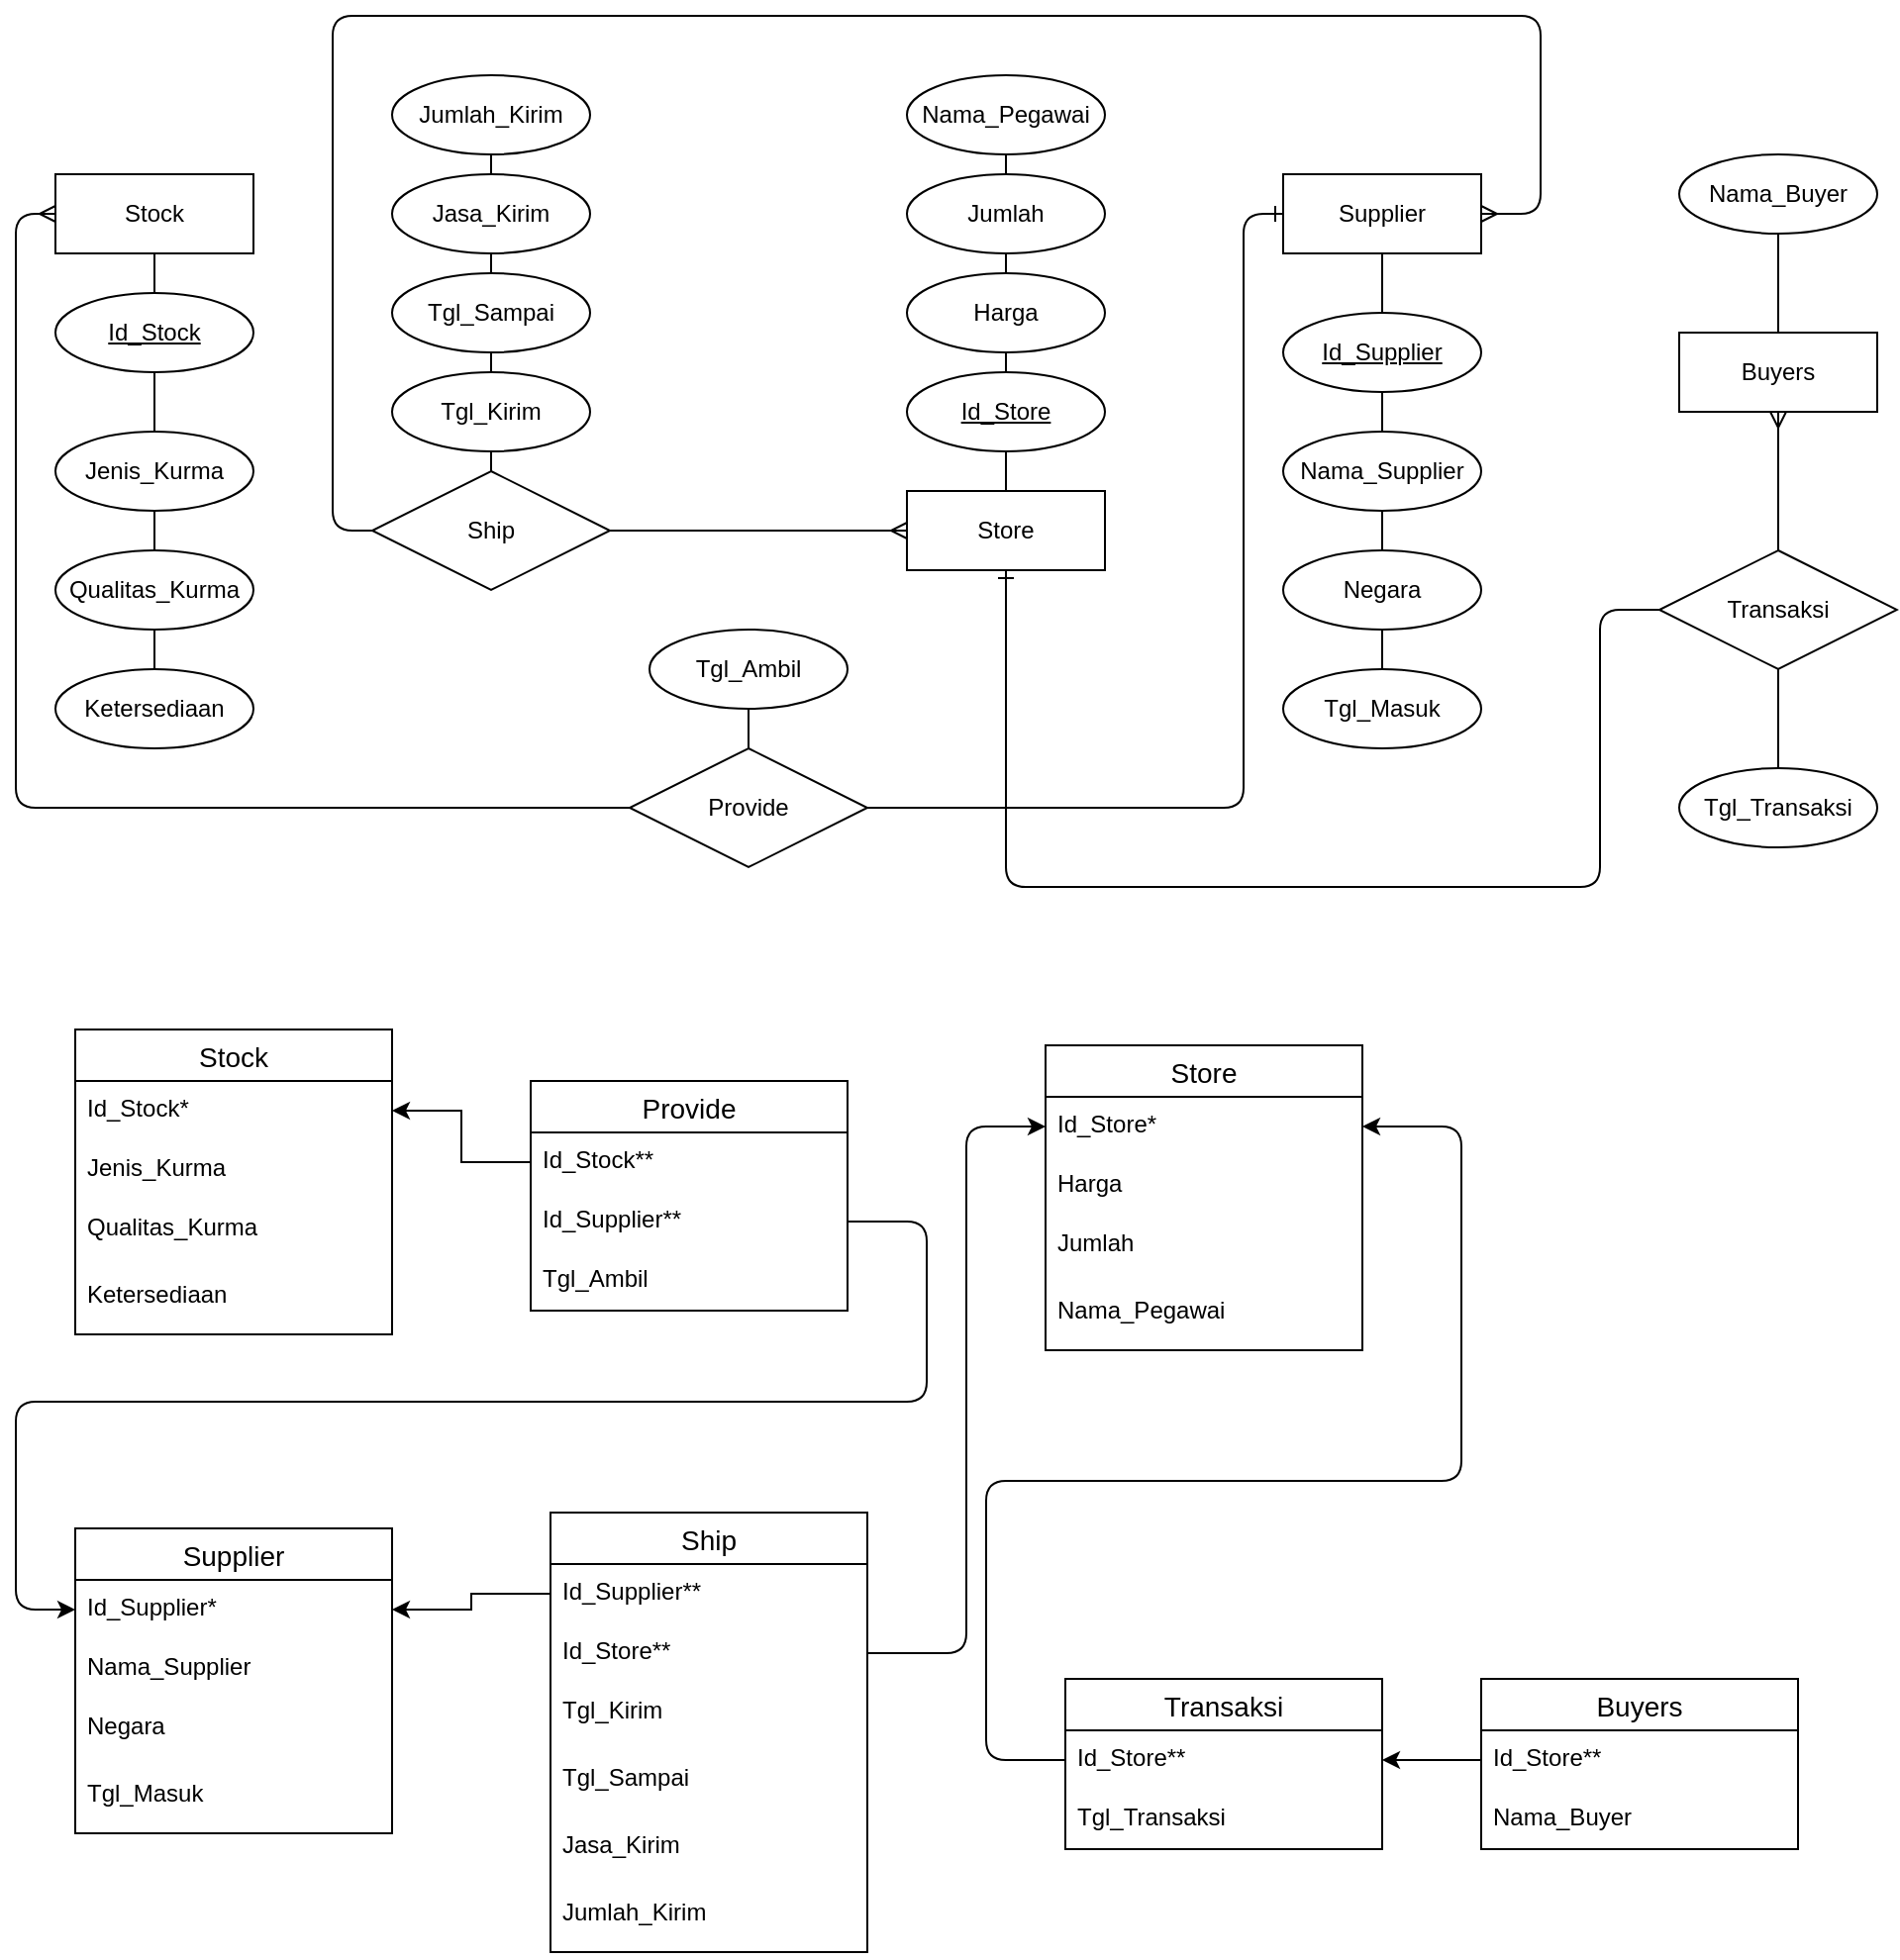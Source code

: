 <mxfile version="14.6.9" type="device"><diagram id="KUfPyJ750ZyNFwixVjuL" name="Page-1"><mxGraphModel dx="2805" dy="1440" grid="1" gridSize="10" guides="1" tooltips="1" connect="1" arrows="1" fold="1" page="1" pageScale="1" pageWidth="850" pageHeight="1100" math="0" shadow="0"><root><mxCell id="0"/><mxCell id="1" parent="0"/><mxCell id="P723FpoUituXrHKXoF49-1" value="Supplier" style="whiteSpace=wrap;html=1;align=center;" parent="1" vertex="1"><mxGeometry x="-170" y="141" width="100" height="40" as="geometry"/></mxCell><mxCell id="P723FpoUituXrHKXoF49-2" value="Stock" style="whiteSpace=wrap;html=1;align=center;" parent="1" vertex="1"><mxGeometry x="-790" y="141" width="100" height="40" as="geometry"/></mxCell><mxCell id="P723FpoUituXrHKXoF49-3" value="Store" style="whiteSpace=wrap;html=1;align=center;" parent="1" vertex="1"><mxGeometry x="-360" y="301" width="100" height="40" as="geometry"/></mxCell><mxCell id="P723FpoUituXrHKXoF49-4" value="Id_Supplier" style="ellipse;whiteSpace=wrap;html=1;align=center;fontStyle=4;" parent="1" vertex="1"><mxGeometry x="-170" y="211" width="100" height="40" as="geometry"/></mxCell><mxCell id="P723FpoUituXrHKXoF49-5" value="Id_Store" style="ellipse;whiteSpace=wrap;html=1;align=center;fontStyle=4;" parent="1" vertex="1"><mxGeometry x="-360" y="241" width="100" height="40" as="geometry"/></mxCell><mxCell id="P723FpoUituXrHKXoF49-6" value="Id_Stock" style="ellipse;whiteSpace=wrap;html=1;align=center;fontStyle=4;" parent="1" vertex="1"><mxGeometry x="-790" y="201" width="100" height="40" as="geometry"/></mxCell><mxCell id="P723FpoUituXrHKXoF49-7" value="Ship" style="shape=rhombus;perimeter=rhombusPerimeter;whiteSpace=wrap;html=1;align=center;" parent="1" vertex="1"><mxGeometry x="-630" y="291" width="120" height="60" as="geometry"/></mxCell><mxCell id="P723FpoUituXrHKXoF49-8" value="Nama_Supplier" style="ellipse;whiteSpace=wrap;html=1;align=center;" parent="1" vertex="1"><mxGeometry x="-170" y="271" width="100" height="40" as="geometry"/></mxCell><mxCell id="P723FpoUituXrHKXoF49-9" value="Negara" style="ellipse;whiteSpace=wrap;html=1;align=center;" parent="1" vertex="1"><mxGeometry x="-170" y="331" width="100" height="40" as="geometry"/></mxCell><mxCell id="P723FpoUituXrHKXoF49-10" value="Tgl_Masuk" style="ellipse;whiteSpace=wrap;html=1;align=center;" parent="1" vertex="1"><mxGeometry x="-170" y="391" width="100" height="40" as="geometry"/></mxCell><mxCell id="P723FpoUituXrHKXoF49-11" value="Jenis_Kurma" style="ellipse;whiteSpace=wrap;html=1;align=center;" parent="1" vertex="1"><mxGeometry x="-790" y="271" width="100" height="40" as="geometry"/></mxCell><mxCell id="P723FpoUituXrHKXoF49-12" value="Tgl_Kirim" style="ellipse;whiteSpace=wrap;html=1;align=center;" parent="1" vertex="1"><mxGeometry x="-620" y="241" width="100" height="40" as="geometry"/></mxCell><mxCell id="P723FpoUituXrHKXoF49-15" value="Tgl_Sampai" style="ellipse;whiteSpace=wrap;html=1;align=center;" parent="1" vertex="1"><mxGeometry x="-620" y="191" width="100" height="40" as="geometry"/></mxCell><mxCell id="P723FpoUituXrHKXoF49-16" value="Jasa_Kirim" style="ellipse;whiteSpace=wrap;html=1;align=center;" parent="1" vertex="1"><mxGeometry x="-620" y="141" width="100" height="40" as="geometry"/></mxCell><mxCell id="P723FpoUituXrHKXoF49-17" value="Jumlah_Kirim" style="ellipse;whiteSpace=wrap;html=1;align=center;" parent="1" vertex="1"><mxGeometry x="-620" y="91" width="100" height="40" as="geometry"/></mxCell><mxCell id="P723FpoUituXrHKXoF49-18" value="Qualitas_Kurma" style="ellipse;whiteSpace=wrap;html=1;align=center;" parent="1" vertex="1"><mxGeometry x="-790" y="331" width="100" height="40" as="geometry"/></mxCell><mxCell id="P723FpoUituXrHKXoF49-19" value="Ketersediaan" style="ellipse;whiteSpace=wrap;html=1;align=center;" parent="1" vertex="1"><mxGeometry x="-790" y="391" width="100" height="40" as="geometry"/></mxCell><mxCell id="P723FpoUituXrHKXoF49-21" value="Harga" style="ellipse;whiteSpace=wrap;html=1;align=center;" parent="1" vertex="1"><mxGeometry x="-360" y="191" width="100" height="40" as="geometry"/></mxCell><mxCell id="P723FpoUituXrHKXoF49-22" value="Jumlah" style="ellipse;whiteSpace=wrap;html=1;align=center;" parent="1" vertex="1"><mxGeometry x="-360" y="141" width="100" height="40" as="geometry"/></mxCell><mxCell id="P723FpoUituXrHKXoF49-25" value="Nama_Pegawai" style="ellipse;whiteSpace=wrap;html=1;align=center;" parent="1" vertex="1"><mxGeometry x="-360" y="91" width="100" height="40" as="geometry"/></mxCell><mxCell id="P723FpoUituXrHKXoF49-26" value="Buyers" style="whiteSpace=wrap;html=1;align=center;" parent="1" vertex="1"><mxGeometry x="30" y="221" width="100" height="40" as="geometry"/></mxCell><mxCell id="P723FpoUituXrHKXoF49-29" value="" style="endArrow=none;html=1;rounded=0;exitX=0.5;exitY=0;exitDx=0;exitDy=0;entryX=0.5;entryY=1;entryDx=0;entryDy=0;" parent="1" source="P723FpoUituXrHKXoF49-4" target="P723FpoUituXrHKXoF49-1" edge="1"><mxGeometry relative="1" as="geometry"><mxPoint x="110" y="261" as="sourcePoint"/><mxPoint x="270" y="261" as="targetPoint"/></mxGeometry></mxCell><mxCell id="P723FpoUituXrHKXoF49-31" value="" style="endArrow=none;html=1;rounded=0;exitX=0.5;exitY=1;exitDx=0;exitDy=0;entryX=0.5;entryY=0;entryDx=0;entryDy=0;" parent="1" source="P723FpoUituXrHKXoF49-4" target="P723FpoUituXrHKXoF49-8" edge="1"><mxGeometry relative="1" as="geometry"><mxPoint x="110" y="261" as="sourcePoint"/><mxPoint x="270" y="261" as="targetPoint"/></mxGeometry></mxCell><mxCell id="P723FpoUituXrHKXoF49-32" value="" style="endArrow=none;html=1;rounded=0;exitX=0.5;exitY=1;exitDx=0;exitDy=0;entryX=0.5;entryY=0;entryDx=0;entryDy=0;" parent="1" source="P723FpoUituXrHKXoF49-8" target="P723FpoUituXrHKXoF49-9" edge="1"><mxGeometry relative="1" as="geometry"><mxPoint x="-110" y="261" as="sourcePoint"/><mxPoint x="-110" y="281" as="targetPoint"/></mxGeometry></mxCell><mxCell id="P723FpoUituXrHKXoF49-33" value="" style="endArrow=none;html=1;rounded=0;exitX=0.5;exitY=1;exitDx=0;exitDy=0;entryX=0.5;entryY=0;entryDx=0;entryDy=0;" parent="1" source="P723FpoUituXrHKXoF49-9" target="P723FpoUituXrHKXoF49-10" edge="1"><mxGeometry relative="1" as="geometry"><mxPoint x="110" y="331" as="sourcePoint"/><mxPoint x="270" y="331" as="targetPoint"/></mxGeometry></mxCell><mxCell id="P723FpoUituXrHKXoF49-34" value="" style="endArrow=none;html=1;rounded=0;exitX=0.5;exitY=0;exitDx=0;exitDy=0;entryX=0.5;entryY=1;entryDx=0;entryDy=0;" parent="1" source="P723FpoUituXrHKXoF49-7" target="P723FpoUituXrHKXoF49-12" edge="1"><mxGeometry relative="1" as="geometry"><mxPoint x="370" y="201" as="sourcePoint"/><mxPoint x="530" y="201" as="targetPoint"/></mxGeometry></mxCell><mxCell id="P723FpoUituXrHKXoF49-35" value="" style="endArrow=none;html=1;rounded=0;entryX=0.5;entryY=0;entryDx=0;entryDy=0;exitX=0.5;exitY=1;exitDx=0;exitDy=0;" parent="1" target="P723FpoUituXrHKXoF49-15" edge="1" source="P723FpoUituXrHKXoF49-16"><mxGeometry relative="1" as="geometry"><mxPoint x="220" y="251" as="sourcePoint"/><mxPoint x="230.0" y="221" as="targetPoint"/></mxGeometry></mxCell><mxCell id="P723FpoUituXrHKXoF49-36" value="" style="endArrow=none;html=1;rounded=0;exitX=0.5;exitY=1;exitDx=0;exitDy=0;entryX=0.5;entryY=0;entryDx=0;entryDy=0;" parent="1" source="P723FpoUituXrHKXoF49-15" target="P723FpoUituXrHKXoF49-12" edge="1"><mxGeometry relative="1" as="geometry"><mxPoint x="240.0" y="211" as="sourcePoint"/><mxPoint x="240.0" y="231" as="targetPoint"/></mxGeometry></mxCell><mxCell id="P723FpoUituXrHKXoF49-37" value="" style="endArrow=none;html=1;rounded=0;exitX=0.5;exitY=1;exitDx=0;exitDy=0;entryX=0.5;entryY=0;entryDx=0;entryDy=0;" parent="1" source="P723FpoUituXrHKXoF49-2" target="P723FpoUituXrHKXoF49-6" edge="1"><mxGeometry relative="1" as="geometry"><mxPoint x="-690" y="201" as="sourcePoint"/><mxPoint x="-530" y="201" as="targetPoint"/></mxGeometry></mxCell><mxCell id="P723FpoUituXrHKXoF49-38" value="" style="endArrow=none;html=1;rounded=0;exitX=0.5;exitY=1;exitDx=0;exitDy=0;entryX=0.5;entryY=0;entryDx=0;entryDy=0;" parent="1" source="P723FpoUituXrHKXoF49-6" target="P723FpoUituXrHKXoF49-11" edge="1"><mxGeometry relative="1" as="geometry"><mxPoint x="-730" y="191" as="sourcePoint"/><mxPoint x="-730" y="211" as="targetPoint"/></mxGeometry></mxCell><mxCell id="P723FpoUituXrHKXoF49-39" value="" style="endArrow=none;html=1;rounded=0;exitX=0.5;exitY=1;exitDx=0;exitDy=0;entryX=0.5;entryY=0;entryDx=0;entryDy=0;" parent="1" source="P723FpoUituXrHKXoF49-11" target="P723FpoUituXrHKXoF49-18" edge="1"><mxGeometry relative="1" as="geometry"><mxPoint x="-730" y="251" as="sourcePoint"/><mxPoint x="-730" y="281" as="targetPoint"/></mxGeometry></mxCell><mxCell id="P723FpoUituXrHKXoF49-40" value="" style="endArrow=none;html=1;rounded=0;entryX=0.5;entryY=0;entryDx=0;entryDy=0;" parent="1" target="P723FpoUituXrHKXoF49-19" edge="1"><mxGeometry relative="1" as="geometry"><mxPoint x="-740" y="371" as="sourcePoint"/><mxPoint x="-720" y="291" as="targetPoint"/></mxGeometry></mxCell><mxCell id="P723FpoUituXrHKXoF49-41" value="" style="endArrow=none;html=1;rounded=0;exitX=0.5;exitY=0;exitDx=0;exitDy=0;entryX=0.5;entryY=1;entryDx=0;entryDy=0;" parent="1" source="P723FpoUituXrHKXoF49-3" target="P723FpoUituXrHKXoF49-5" edge="1"><mxGeometry relative="1" as="geometry"><mxPoint x="710" y="261" as="sourcePoint"/><mxPoint x="-290" y="251" as="targetPoint"/></mxGeometry></mxCell><mxCell id="P723FpoUituXrHKXoF49-42" value="" style="endArrow=none;html=1;rounded=0;entryX=0.5;entryY=1;entryDx=0;entryDy=0;exitX=0.5;exitY=0;exitDx=0;exitDy=0;" parent="1" target="P723FpoUituXrHKXoF49-21" edge="1" source="P723FpoUituXrHKXoF49-5"><mxGeometry relative="1" as="geometry"><mxPoint x="640" y="251" as="sourcePoint"/><mxPoint x="650" y="221" as="targetPoint"/></mxGeometry></mxCell><mxCell id="P723FpoUituXrHKXoF49-43" value="" style="endArrow=none;html=1;rounded=0;entryX=0.5;entryY=1;entryDx=0;entryDy=0;exitX=0.5;exitY=0;exitDx=0;exitDy=0;" parent="1" source="P723FpoUituXrHKXoF49-21" target="P723FpoUituXrHKXoF49-22" edge="1"><mxGeometry relative="1" as="geometry"><mxPoint x="-310" y="101" as="sourcePoint"/><mxPoint x="660" y="231" as="targetPoint"/></mxGeometry></mxCell><mxCell id="P723FpoUituXrHKXoF49-45" value="" style="endArrow=none;html=1;rounded=0;entryX=0.5;entryY=1;entryDx=0;entryDy=0;exitX=0.5;exitY=0;exitDx=0;exitDy=0;" parent="1" source="P723FpoUituXrHKXoF49-22" target="P723FpoUituXrHKXoF49-25" edge="1"><mxGeometry relative="1" as="geometry"><mxPoint x="550" y="221" as="sourcePoint"/><mxPoint x="550" y="251" as="targetPoint"/></mxGeometry></mxCell><mxCell id="P723FpoUituXrHKXoF49-46" value="" style="endArrow=none;html=1;rounded=0;exitX=0.5;exitY=1;exitDx=0;exitDy=0;entryX=0.5;entryY=0;entryDx=0;entryDy=0;" parent="1" source="P723FpoUituXrHKXoF49-47" target="P723FpoUituXrHKXoF49-26" edge="1"><mxGeometry relative="1" as="geometry"><mxPoint x="1120.0" y="201.0" as="sourcePoint"/><mxPoint x="200" y="151" as="targetPoint"/></mxGeometry></mxCell><mxCell id="P723FpoUituXrHKXoF49-47" value="Nama_Buyer" style="ellipse;whiteSpace=wrap;html=1;align=center;" parent="1" vertex="1"><mxGeometry x="30" y="131" width="100" height="40" as="geometry"/></mxCell><mxCell id="P723FpoUituXrHKXoF49-51" value="" style="endArrow=none;html=1;rounded=0;entryX=0.5;entryY=0;entryDx=0;entryDy=0;exitX=0.5;exitY=1;exitDx=0;exitDy=0;" parent="1" source="P723FpoUituXrHKXoF49-17" target="P723FpoUituXrHKXoF49-16" edge="1"><mxGeometry relative="1" as="geometry"><mxPoint x="-410" y="41" as="sourcePoint"/><mxPoint x="360" y="301" as="targetPoint"/></mxGeometry></mxCell><mxCell id="P723FpoUituXrHKXoF49-52" value="Provide" style="shape=rhombus;perimeter=rhombusPerimeter;whiteSpace=wrap;html=1;align=center;" parent="1" vertex="1"><mxGeometry x="-500" y="431" width="120" height="60" as="geometry"/></mxCell><mxCell id="P723FpoUituXrHKXoF49-53" value="Tgl_Ambil" style="ellipse;whiteSpace=wrap;html=1;align=center;" parent="1" vertex="1"><mxGeometry x="-490" y="371" width="100" height="40" as="geometry"/></mxCell><mxCell id="P723FpoUituXrHKXoF49-54" value="" style="endArrow=none;html=1;rounded=0;exitX=0.5;exitY=0;exitDx=0;exitDy=0;entryX=0.5;entryY=1;entryDx=0;entryDy=0;" parent="1" source="P723FpoUituXrHKXoF49-52" target="P723FpoUituXrHKXoF49-53" edge="1"><mxGeometry relative="1" as="geometry"><mxPoint x="-260" y="251" as="sourcePoint"/><mxPoint x="-100" y="251" as="targetPoint"/></mxGeometry></mxCell><mxCell id="P723FpoUituXrHKXoF49-55" value="" style="fontSize=12;html=1;endArrow=ERone;endFill=1;entryX=0;entryY=0.5;entryDx=0;entryDy=0;exitX=1;exitY=0.5;exitDx=0;exitDy=0;" parent="1" source="P723FpoUituXrHKXoF49-52" target="P723FpoUituXrHKXoF49-1" edge="1"><mxGeometry width="100" height="100" relative="1" as="geometry"><mxPoint x="-230" y="301" as="sourcePoint"/><mxPoint x="-130" y="201" as="targetPoint"/><Array as="points"><mxPoint x="-190" y="461"/><mxPoint x="-190" y="311"/><mxPoint x="-190" y="161"/></Array></mxGeometry></mxCell><mxCell id="P723FpoUituXrHKXoF49-57" value="" style="fontSize=12;html=1;endArrow=ERmany;entryX=0;entryY=0.5;entryDx=0;entryDy=0;exitX=1;exitY=0.5;exitDx=0;exitDy=0;" parent="1" source="P723FpoUituXrHKXoF49-7" target="P723FpoUituXrHKXoF49-3" edge="1"><mxGeometry width="100" height="100" relative="1" as="geometry"><mxPoint x="180" y="331" as="sourcePoint"/><mxPoint x="280" y="231" as="targetPoint"/></mxGeometry></mxCell><mxCell id="P723FpoUituXrHKXoF49-58" value="" style="fontSize=12;html=1;endArrow=ERmany;entryX=1;entryY=0.5;entryDx=0;entryDy=0;exitX=0;exitY=0.5;exitDx=0;exitDy=0;" parent="1" source="P723FpoUituXrHKXoF49-7" target="P723FpoUituXrHKXoF49-1" edge="1"><mxGeometry width="100" height="100" relative="1" as="geometry"><mxPoint x="180" y="331" as="sourcePoint"/><mxPoint x="280" y="231" as="targetPoint"/><Array as="points"><mxPoint x="-650" y="321"/><mxPoint x="-650" y="61"/><mxPoint x="-40" y="61"/><mxPoint x="-40" y="161"/></Array></mxGeometry></mxCell><mxCell id="P723FpoUituXrHKXoF49-60" style="edgeStyle=none;rounded=0;orthogonalLoop=1;jettySize=auto;html=1;entryX=0;entryY=0.5;entryDx=0;entryDy=0;" parent="1" source="P723FpoUituXrHKXoF49-52" target="P723FpoUituXrHKXoF49-52" edge="1"><mxGeometry relative="1" as="geometry"/></mxCell><mxCell id="P723FpoUituXrHKXoF49-61" value="" style="fontSize=12;html=1;endArrow=ERmany;exitX=0;exitY=0.5;exitDx=0;exitDy=0;entryX=0;entryY=0.5;entryDx=0;entryDy=0;" parent="1" source="P723FpoUituXrHKXoF49-52" target="P723FpoUituXrHKXoF49-2" edge="1"><mxGeometry width="100" height="100" relative="1" as="geometry"><mxPoint x="-390" y="291" as="sourcePoint"/><mxPoint x="-610" y="161" as="targetPoint"/><Array as="points"><mxPoint x="-620" y="461"/><mxPoint x="-810" y="461"/><mxPoint x="-810" y="161"/></Array></mxGeometry></mxCell><mxCell id="P723FpoUituXrHKXoF49-65" value="Transaksi" style="shape=rhombus;perimeter=rhombusPerimeter;whiteSpace=wrap;html=1;align=center;" parent="1" vertex="1"><mxGeometry x="20" y="331" width="120" height="60" as="geometry"/></mxCell><mxCell id="P723FpoUituXrHKXoF49-66" value="Tgl_Transaksi" style="ellipse;whiteSpace=wrap;html=1;align=center;" parent="1" vertex="1"><mxGeometry x="30" y="441" width="100" height="40" as="geometry"/></mxCell><mxCell id="P723FpoUituXrHKXoF49-67" value="" style="endArrow=none;html=1;rounded=0;entryX=0.5;entryY=0;entryDx=0;entryDy=0;exitX=0.5;exitY=1;exitDx=0;exitDy=0;" parent="1" source="P723FpoUituXrHKXoF49-65" target="P723FpoUituXrHKXoF49-66" edge="1"><mxGeometry relative="1" as="geometry"><mxPoint x="680" y="221" as="sourcePoint"/><mxPoint x="840" y="221" as="targetPoint"/><Array as="points"/></mxGeometry></mxCell><mxCell id="P723FpoUituXrHKXoF49-68" value="" style="fontSize=12;html=1;endArrow=ERmany;entryX=0.5;entryY=1;entryDx=0;entryDy=0;exitX=0.5;exitY=0;exitDx=0;exitDy=0;" parent="1" source="P723FpoUituXrHKXoF49-65" target="P723FpoUituXrHKXoF49-26" edge="1"><mxGeometry width="100" height="100" relative="1" as="geometry"><mxPoint x="760" y="271" as="sourcePoint"/><mxPoint x="860" y="171" as="targetPoint"/><Array as="points"><mxPoint x="80" y="271"/></Array></mxGeometry></mxCell><mxCell id="P723FpoUituXrHKXoF49-69" value="" style="fontSize=12;html=1;endArrow=ERone;endFill=1;entryX=0.5;entryY=1;entryDx=0;entryDy=0;exitX=0;exitY=0.5;exitDx=0;exitDy=0;" parent="1" source="P723FpoUituXrHKXoF49-65" target="P723FpoUituXrHKXoF49-3" edge="1"><mxGeometry width="100" height="100" relative="1" as="geometry"><mxPoint x="760" y="271" as="sourcePoint"/><mxPoint x="-310" y="391" as="targetPoint"/><Array as="points"><mxPoint x="-10" y="361"/><mxPoint x="-10" y="501"/><mxPoint x="-310" y="501"/></Array></mxGeometry></mxCell><mxCell id="P723FpoUituXrHKXoF49-72" value="Stock" style="swimlane;fontStyle=0;childLayout=stackLayout;horizontal=1;startSize=26;horizontalStack=0;resizeParent=1;resizeParentMax=0;resizeLast=0;collapsible=1;marginBottom=0;align=center;fontSize=14;" parent="1" vertex="1"><mxGeometry x="-780" y="573" width="160" height="154" as="geometry"/></mxCell><mxCell id="P723FpoUituXrHKXoF49-73" value="Id_Stock*" style="text;strokeColor=none;fillColor=none;spacingLeft=4;spacingRight=4;overflow=hidden;rotatable=0;points=[[0,0.5],[1,0.5]];portConstraint=eastwest;fontSize=12;" parent="P723FpoUituXrHKXoF49-72" vertex="1"><mxGeometry y="26" width="160" height="30" as="geometry"/></mxCell><mxCell id="P723FpoUituXrHKXoF49-74" value="Jenis_Kurma" style="text;strokeColor=none;fillColor=none;spacingLeft=4;spacingRight=4;overflow=hidden;rotatable=0;points=[[0,0.5],[1,0.5]];portConstraint=eastwest;fontSize=12;" parent="P723FpoUituXrHKXoF49-72" vertex="1"><mxGeometry y="56" width="160" height="30" as="geometry"/></mxCell><mxCell id="P723FpoUituXrHKXoF49-75" value="Qualitas_Kurma" style="text;strokeColor=none;fillColor=none;spacingLeft=4;spacingRight=4;overflow=hidden;rotatable=0;points=[[0,0.5],[1,0.5]];portConstraint=eastwest;fontSize=12;" parent="P723FpoUituXrHKXoF49-72" vertex="1"><mxGeometry y="86" width="160" height="34" as="geometry"/></mxCell><mxCell id="htAHWbxKvbB6LCMkBZrW-8" value="Ketersediaan" style="text;strokeColor=none;fillColor=none;spacingLeft=4;spacingRight=4;overflow=hidden;rotatable=0;points=[[0,0.5],[1,0.5]];portConstraint=eastwest;fontSize=12;" vertex="1" parent="P723FpoUituXrHKXoF49-72"><mxGeometry y="120" width="160" height="34" as="geometry"/></mxCell><mxCell id="P723FpoUituXrHKXoF49-79" value="Provide" style="swimlane;fontStyle=0;childLayout=stackLayout;horizontal=1;startSize=26;horizontalStack=0;resizeParent=1;resizeParentMax=0;resizeLast=0;collapsible=1;marginBottom=0;align=center;fontSize=14;" parent="1" vertex="1"><mxGeometry x="-550" y="599" width="160" height="116" as="geometry"/></mxCell><mxCell id="P723FpoUituXrHKXoF49-80" value="Id_Stock**" style="text;strokeColor=none;fillColor=none;spacingLeft=4;spacingRight=4;overflow=hidden;rotatable=0;points=[[0,0.5],[1,0.5]];portConstraint=eastwest;fontSize=12;" parent="P723FpoUituXrHKXoF49-79" vertex="1"><mxGeometry y="26" width="160" height="30" as="geometry"/></mxCell><mxCell id="P723FpoUituXrHKXoF49-81" value="Id_Supplier**" style="text;strokeColor=none;fillColor=none;spacingLeft=4;spacingRight=4;overflow=hidden;rotatable=0;points=[[0,0.5],[1,0.5]];portConstraint=eastwest;fontSize=12;" parent="P723FpoUituXrHKXoF49-79" vertex="1"><mxGeometry y="56" width="160" height="30" as="geometry"/></mxCell><mxCell id="P723FpoUituXrHKXoF49-82" value="Tgl_Ambil" style="text;strokeColor=none;fillColor=none;spacingLeft=4;spacingRight=4;overflow=hidden;rotatable=0;points=[[0,0.5],[1,0.5]];portConstraint=eastwest;fontSize=12;" parent="P723FpoUituXrHKXoF49-79" vertex="1"><mxGeometry y="86" width="160" height="30" as="geometry"/></mxCell><mxCell id="P723FpoUituXrHKXoF49-84" value="Supplier" style="swimlane;fontStyle=0;childLayout=stackLayout;horizontal=1;startSize=26;horizontalStack=0;resizeParent=1;resizeParentMax=0;resizeLast=0;collapsible=1;marginBottom=0;align=center;fontSize=14;" parent="1" vertex="1"><mxGeometry x="-780" y="825" width="160" height="154" as="geometry"/></mxCell><mxCell id="P723FpoUituXrHKXoF49-85" value="Id_Supplier*" style="text;strokeColor=none;fillColor=none;spacingLeft=4;spacingRight=4;overflow=hidden;rotatable=0;points=[[0,0.5],[1,0.5]];portConstraint=eastwest;fontSize=12;" parent="P723FpoUituXrHKXoF49-84" vertex="1"><mxGeometry y="26" width="160" height="30" as="geometry"/></mxCell><mxCell id="P723FpoUituXrHKXoF49-86" value="Nama_Supplier" style="text;strokeColor=none;fillColor=none;spacingLeft=4;spacingRight=4;overflow=hidden;rotatable=0;points=[[0,0.5],[1,0.5]];portConstraint=eastwest;fontSize=12;" parent="P723FpoUituXrHKXoF49-84" vertex="1"><mxGeometry y="56" width="160" height="30" as="geometry"/></mxCell><mxCell id="P723FpoUituXrHKXoF49-87" value="Negara" style="text;strokeColor=none;fillColor=none;spacingLeft=4;spacingRight=4;overflow=hidden;rotatable=0;points=[[0,0.5],[1,0.5]];portConstraint=eastwest;fontSize=12;" parent="P723FpoUituXrHKXoF49-84" vertex="1"><mxGeometry y="86" width="160" height="34" as="geometry"/></mxCell><mxCell id="htAHWbxKvbB6LCMkBZrW-2" value="Tgl_Masuk" style="text;strokeColor=none;fillColor=none;spacingLeft=4;spacingRight=4;overflow=hidden;rotatable=0;points=[[0,0.5],[1,0.5]];portConstraint=eastwest;fontSize=12;" vertex="1" parent="P723FpoUituXrHKXoF49-84"><mxGeometry y="120" width="160" height="34" as="geometry"/></mxCell><mxCell id="P723FpoUituXrHKXoF49-89" value="" style="endArrow=classic;html=1;exitX=1;exitY=0.5;exitDx=0;exitDy=0;entryX=0;entryY=0.5;entryDx=0;entryDy=0;" parent="1" source="P723FpoUituXrHKXoF49-81" target="P723FpoUituXrHKXoF49-85" edge="1"><mxGeometry width="50" height="50" relative="1" as="geometry"><mxPoint x="-90" y="681" as="sourcePoint"/><mxPoint x="-40" y="631" as="targetPoint"/><Array as="points"><mxPoint x="-350" y="670"/><mxPoint x="-350" y="761"/><mxPoint x="-810" y="761"/><mxPoint x="-810" y="866"/></Array></mxGeometry></mxCell><mxCell id="P723FpoUituXrHKXoF49-90" value="Ship" style="swimlane;fontStyle=0;childLayout=stackLayout;horizontal=1;startSize=26;horizontalStack=0;resizeParent=1;resizeParentMax=0;resizeLast=0;collapsible=1;marginBottom=0;align=center;fontSize=14;" parent="1" vertex="1"><mxGeometry x="-540" y="817" width="160" height="222" as="geometry"/></mxCell><mxCell id="P723FpoUituXrHKXoF49-91" value="Id_Supplier**" style="text;strokeColor=none;fillColor=none;spacingLeft=4;spacingRight=4;overflow=hidden;rotatable=0;points=[[0,0.5],[1,0.5]];portConstraint=eastwest;fontSize=12;" parent="P723FpoUituXrHKXoF49-90" vertex="1"><mxGeometry y="26" width="160" height="30" as="geometry"/></mxCell><mxCell id="P723FpoUituXrHKXoF49-92" value="Id_Store**" style="text;strokeColor=none;fillColor=none;spacingLeft=4;spacingRight=4;overflow=hidden;rotatable=0;points=[[0,0.5],[1,0.5]];portConstraint=eastwest;fontSize=12;" parent="P723FpoUituXrHKXoF49-90" vertex="1"><mxGeometry y="56" width="160" height="30" as="geometry"/></mxCell><mxCell id="P723FpoUituXrHKXoF49-93" value="Tgl_Kirim" style="text;strokeColor=none;fillColor=none;spacingLeft=4;spacingRight=4;overflow=hidden;rotatable=0;points=[[0,0.5],[1,0.5]];portConstraint=eastwest;fontSize=12;" parent="P723FpoUituXrHKXoF49-90" vertex="1"><mxGeometry y="86" width="160" height="34" as="geometry"/></mxCell><mxCell id="htAHWbxKvbB6LCMkBZrW-3" value="Tgl_Sampai" style="text;strokeColor=none;fillColor=none;spacingLeft=4;spacingRight=4;overflow=hidden;rotatable=0;points=[[0,0.5],[1,0.5]];portConstraint=eastwest;fontSize=12;" vertex="1" parent="P723FpoUituXrHKXoF49-90"><mxGeometry y="120" width="160" height="34" as="geometry"/></mxCell><mxCell id="htAHWbxKvbB6LCMkBZrW-4" value="Jasa_Kirim" style="text;strokeColor=none;fillColor=none;spacingLeft=4;spacingRight=4;overflow=hidden;rotatable=0;points=[[0,0.5],[1,0.5]];portConstraint=eastwest;fontSize=12;" vertex="1" parent="P723FpoUituXrHKXoF49-90"><mxGeometry y="154" width="160" height="34" as="geometry"/></mxCell><mxCell id="htAHWbxKvbB6LCMkBZrW-5" value="Jumlah_Kirim" style="text;strokeColor=none;fillColor=none;spacingLeft=4;spacingRight=4;overflow=hidden;rotatable=0;points=[[0,0.5],[1,0.5]];portConstraint=eastwest;fontSize=12;" vertex="1" parent="P723FpoUituXrHKXoF49-90"><mxGeometry y="188" width="160" height="34" as="geometry"/></mxCell><mxCell id="P723FpoUituXrHKXoF49-98" value="Store" style="swimlane;fontStyle=0;childLayout=stackLayout;horizontal=1;startSize=26;horizontalStack=0;resizeParent=1;resizeParentMax=0;resizeLast=0;collapsible=1;marginBottom=0;align=center;fontSize=14;" parent="1" vertex="1"><mxGeometry x="-290" y="581" width="160" height="154" as="geometry"/></mxCell><mxCell id="P723FpoUituXrHKXoF49-99" value="Id_Store*" style="text;strokeColor=none;fillColor=none;spacingLeft=4;spacingRight=4;overflow=hidden;rotatable=0;points=[[0,0.5],[1,0.5]];portConstraint=eastwest;fontSize=12;" parent="P723FpoUituXrHKXoF49-98" vertex="1"><mxGeometry y="26" width="160" height="30" as="geometry"/></mxCell><mxCell id="P723FpoUituXrHKXoF49-100" value="Harga" style="text;strokeColor=none;fillColor=none;spacingLeft=4;spacingRight=4;overflow=hidden;rotatable=0;points=[[0,0.5],[1,0.5]];portConstraint=eastwest;fontSize=12;" parent="P723FpoUituXrHKXoF49-98" vertex="1"><mxGeometry y="56" width="160" height="30" as="geometry"/></mxCell><mxCell id="P723FpoUituXrHKXoF49-101" value="Jumlah" style="text;strokeColor=none;fillColor=none;spacingLeft=4;spacingRight=4;overflow=hidden;rotatable=0;points=[[0,0.5],[1,0.5]];portConstraint=eastwest;fontSize=12;" parent="P723FpoUituXrHKXoF49-98" vertex="1"><mxGeometry y="86" width="160" height="34" as="geometry"/></mxCell><mxCell id="htAHWbxKvbB6LCMkBZrW-6" value="Nama_Pegawai" style="text;strokeColor=none;fillColor=none;spacingLeft=4;spacingRight=4;overflow=hidden;rotatable=0;points=[[0,0.5],[1,0.5]];portConstraint=eastwest;fontSize=12;" vertex="1" parent="P723FpoUituXrHKXoF49-98"><mxGeometry y="120" width="160" height="34" as="geometry"/></mxCell><mxCell id="P723FpoUituXrHKXoF49-103" value="" style="endArrow=classic;html=1;exitX=1;exitY=0.5;exitDx=0;exitDy=0;entryX=0;entryY=0.5;entryDx=0;entryDy=0;" parent="1" source="P723FpoUituXrHKXoF49-92" target="P723FpoUituXrHKXoF49-99" edge="1"><mxGeometry width="50" height="50" relative="1" as="geometry"><mxPoint x="460" y="541" as="sourcePoint"/><mxPoint x="510" y="491" as="targetPoint"/><Array as="points"><mxPoint x="-330" y="888"/><mxPoint x="-330" y="622"/></Array></mxGeometry></mxCell><mxCell id="P723FpoUituXrHKXoF49-104" value="Transaksi" style="swimlane;fontStyle=0;childLayout=stackLayout;horizontal=1;startSize=26;horizontalStack=0;resizeParent=1;resizeParentMax=0;resizeLast=0;collapsible=1;marginBottom=0;align=center;fontSize=14;" parent="1" vertex="1"><mxGeometry x="-280" y="901" width="160" height="86" as="geometry"/></mxCell><mxCell id="P723FpoUituXrHKXoF49-105" value="Id_Store**" style="text;strokeColor=none;fillColor=none;spacingLeft=4;spacingRight=4;overflow=hidden;rotatable=0;points=[[0,0.5],[1,0.5]];portConstraint=eastwest;fontSize=12;" parent="P723FpoUituXrHKXoF49-104" vertex="1"><mxGeometry y="26" width="160" height="30" as="geometry"/></mxCell><mxCell id="P723FpoUituXrHKXoF49-106" value="Tgl_Transaksi" style="text;strokeColor=none;fillColor=none;spacingLeft=4;spacingRight=4;overflow=hidden;rotatable=0;points=[[0,0.5],[1,0.5]];portConstraint=eastwest;fontSize=12;" parent="P723FpoUituXrHKXoF49-104" vertex="1"><mxGeometry y="56" width="160" height="30" as="geometry"/></mxCell><mxCell id="P723FpoUituXrHKXoF49-108" value="Buyers" style="swimlane;fontStyle=0;childLayout=stackLayout;horizontal=1;startSize=26;horizontalStack=0;resizeParent=1;resizeParentMax=0;resizeLast=0;collapsible=1;marginBottom=0;align=center;fontSize=14;" parent="1" vertex="1"><mxGeometry x="-70" y="901" width="160" height="86" as="geometry"/></mxCell><mxCell id="P723FpoUituXrHKXoF49-109" value="Id_Store**" style="text;strokeColor=none;fillColor=none;spacingLeft=4;spacingRight=4;overflow=hidden;rotatable=0;points=[[0,0.5],[1,0.5]];portConstraint=eastwest;fontSize=12;" parent="P723FpoUituXrHKXoF49-108" vertex="1"><mxGeometry y="26" width="160" height="30" as="geometry"/></mxCell><mxCell id="P723FpoUituXrHKXoF49-110" value="Nama_Buyer" style="text;strokeColor=none;fillColor=none;spacingLeft=4;spacingRight=4;overflow=hidden;rotatable=0;points=[[0,0.5],[1,0.5]];portConstraint=eastwest;fontSize=12;" parent="P723FpoUituXrHKXoF49-108" vertex="1"><mxGeometry y="56" width="160" height="30" as="geometry"/></mxCell><mxCell id="P723FpoUituXrHKXoF49-112" value="" style="endArrow=classic;html=1;entryX=1;entryY=0.5;entryDx=0;entryDy=0;exitX=0;exitY=0.5;exitDx=0;exitDy=0;" parent="1" source="P723FpoUituXrHKXoF49-105" target="P723FpoUituXrHKXoF49-99" edge="1"><mxGeometry width="50" height="50" relative="1" as="geometry"><mxPoint x="850" y="461" as="sourcePoint"/><mxPoint x="900" y="411" as="targetPoint"/><Array as="points"><mxPoint x="-320" y="942"/><mxPoint x="-320" y="801"/><mxPoint x="-80" y="801"/><mxPoint x="-80" y="622"/></Array></mxGeometry></mxCell><mxCell id="P723FpoUituXrHKXoF49-113" value="" style="endArrow=classic;html=1;entryX=1;entryY=0.5;entryDx=0;entryDy=0;" parent="1" source="P723FpoUituXrHKXoF49-109" target="P723FpoUituXrHKXoF49-105" edge="1"><mxGeometry width="50" height="50" relative="1" as="geometry"><mxPoint x="1060" y="531" as="sourcePoint"/><mxPoint x="1110" y="481" as="targetPoint"/></mxGeometry></mxCell><mxCell id="htAHWbxKvbB6LCMkBZrW-14" style="edgeStyle=orthogonalEdgeStyle;rounded=0;orthogonalLoop=1;jettySize=auto;html=1;exitX=0;exitY=0.5;exitDx=0;exitDy=0;entryX=1;entryY=0.5;entryDx=0;entryDy=0;" edge="1" parent="1" source="P723FpoUituXrHKXoF49-91" target="P723FpoUituXrHKXoF49-85"><mxGeometry relative="1" as="geometry"/></mxCell><mxCell id="htAHWbxKvbB6LCMkBZrW-15" style="edgeStyle=orthogonalEdgeStyle;rounded=0;orthogonalLoop=1;jettySize=auto;html=1;exitX=0;exitY=0.5;exitDx=0;exitDy=0;entryX=1;entryY=0.5;entryDx=0;entryDy=0;" edge="1" parent="1" source="P723FpoUituXrHKXoF49-80" target="P723FpoUituXrHKXoF49-73"><mxGeometry relative="1" as="geometry"/></mxCell></root></mxGraphModel></diagram></mxfile>